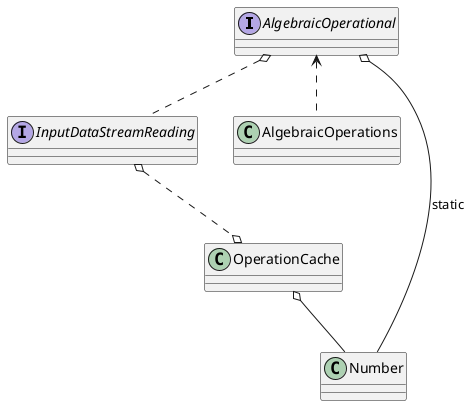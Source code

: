@startuml

interface AlgebraicOperational
interface InputDataStreamReading
class AlgebraicOperations
class Number
class OperationCache

AlgebraicOperational <.. AlgebraicOperations
AlgebraicOperational o-- Number : static
InputDataStreamReading  o..o OperationCache
AlgebraicOperational o.. InputDataStreamReading

OperationCache o-- Number

/'
class ArrayList {
Object[] elementData
size()
}'/

@enduml